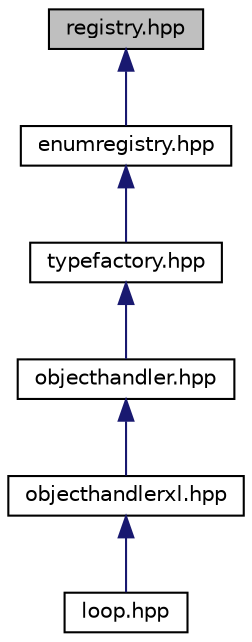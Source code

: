 digraph "registry.hpp"
{
  edge [fontname="Helvetica",fontsize="10",labelfontname="Helvetica",labelfontsize="10"];
  node [fontname="Helvetica",fontsize="10",shape=record];
  Node12 [label="registry.hpp",height=0.2,width=0.4,color="black", fillcolor="grey75", style="filled", fontcolor="black"];
  Node12 -> Node13 [dir="back",color="midnightblue",fontsize="10",style="solid",fontname="Helvetica"];
  Node13 [label="enumregistry.hpp",height=0.2,width=0.4,color="black", fillcolor="white", style="filled",URL="$enumregistry_8hpp.html",tooltip="EnumRegistry Classes - Concrete implementations of class Registry. "];
  Node13 -> Node14 [dir="back",color="midnightblue",fontsize="10",style="solid",fontname="Helvetica"];
  Node14 [label="typefactory.hpp",height=0.2,width=0.4,color="black", fillcolor="white", style="filled",URL="$typefactory_8hpp.html",tooltip="Class RegistryManager - Manage access to an Enumeration Registry. "];
  Node14 -> Node15 [dir="back",color="midnightblue",fontsize="10",style="solid",fontname="Helvetica"];
  Node15 [label="objecthandler.hpp",height=0.2,width=0.4,color="black", fillcolor="white", style="filled",URL="$objecthandler_8hpp_source.html"];
  Node15 -> Node16 [dir="back",color="midnightblue",fontsize="10",style="solid",fontname="Helvetica"];
  Node16 [label="objecthandlerxl.hpp",height=0.2,width=0.4,color="black", fillcolor="white", style="filled",URL="$objecthandlerxl_8hpp.html",tooltip="#includes for all functionality in ObjectHandler "];
  Node16 -> Node17 [dir="back",color="midnightblue",fontsize="10",style="solid",fontname="Helvetica"];
  Node17 [label="loop.hpp",height=0.2,width=0.4,color="black", fillcolor="white", style="filled",URL="$loop_8hpp.html",tooltip="Support for Excel functions which loop on an input value. "];
}
